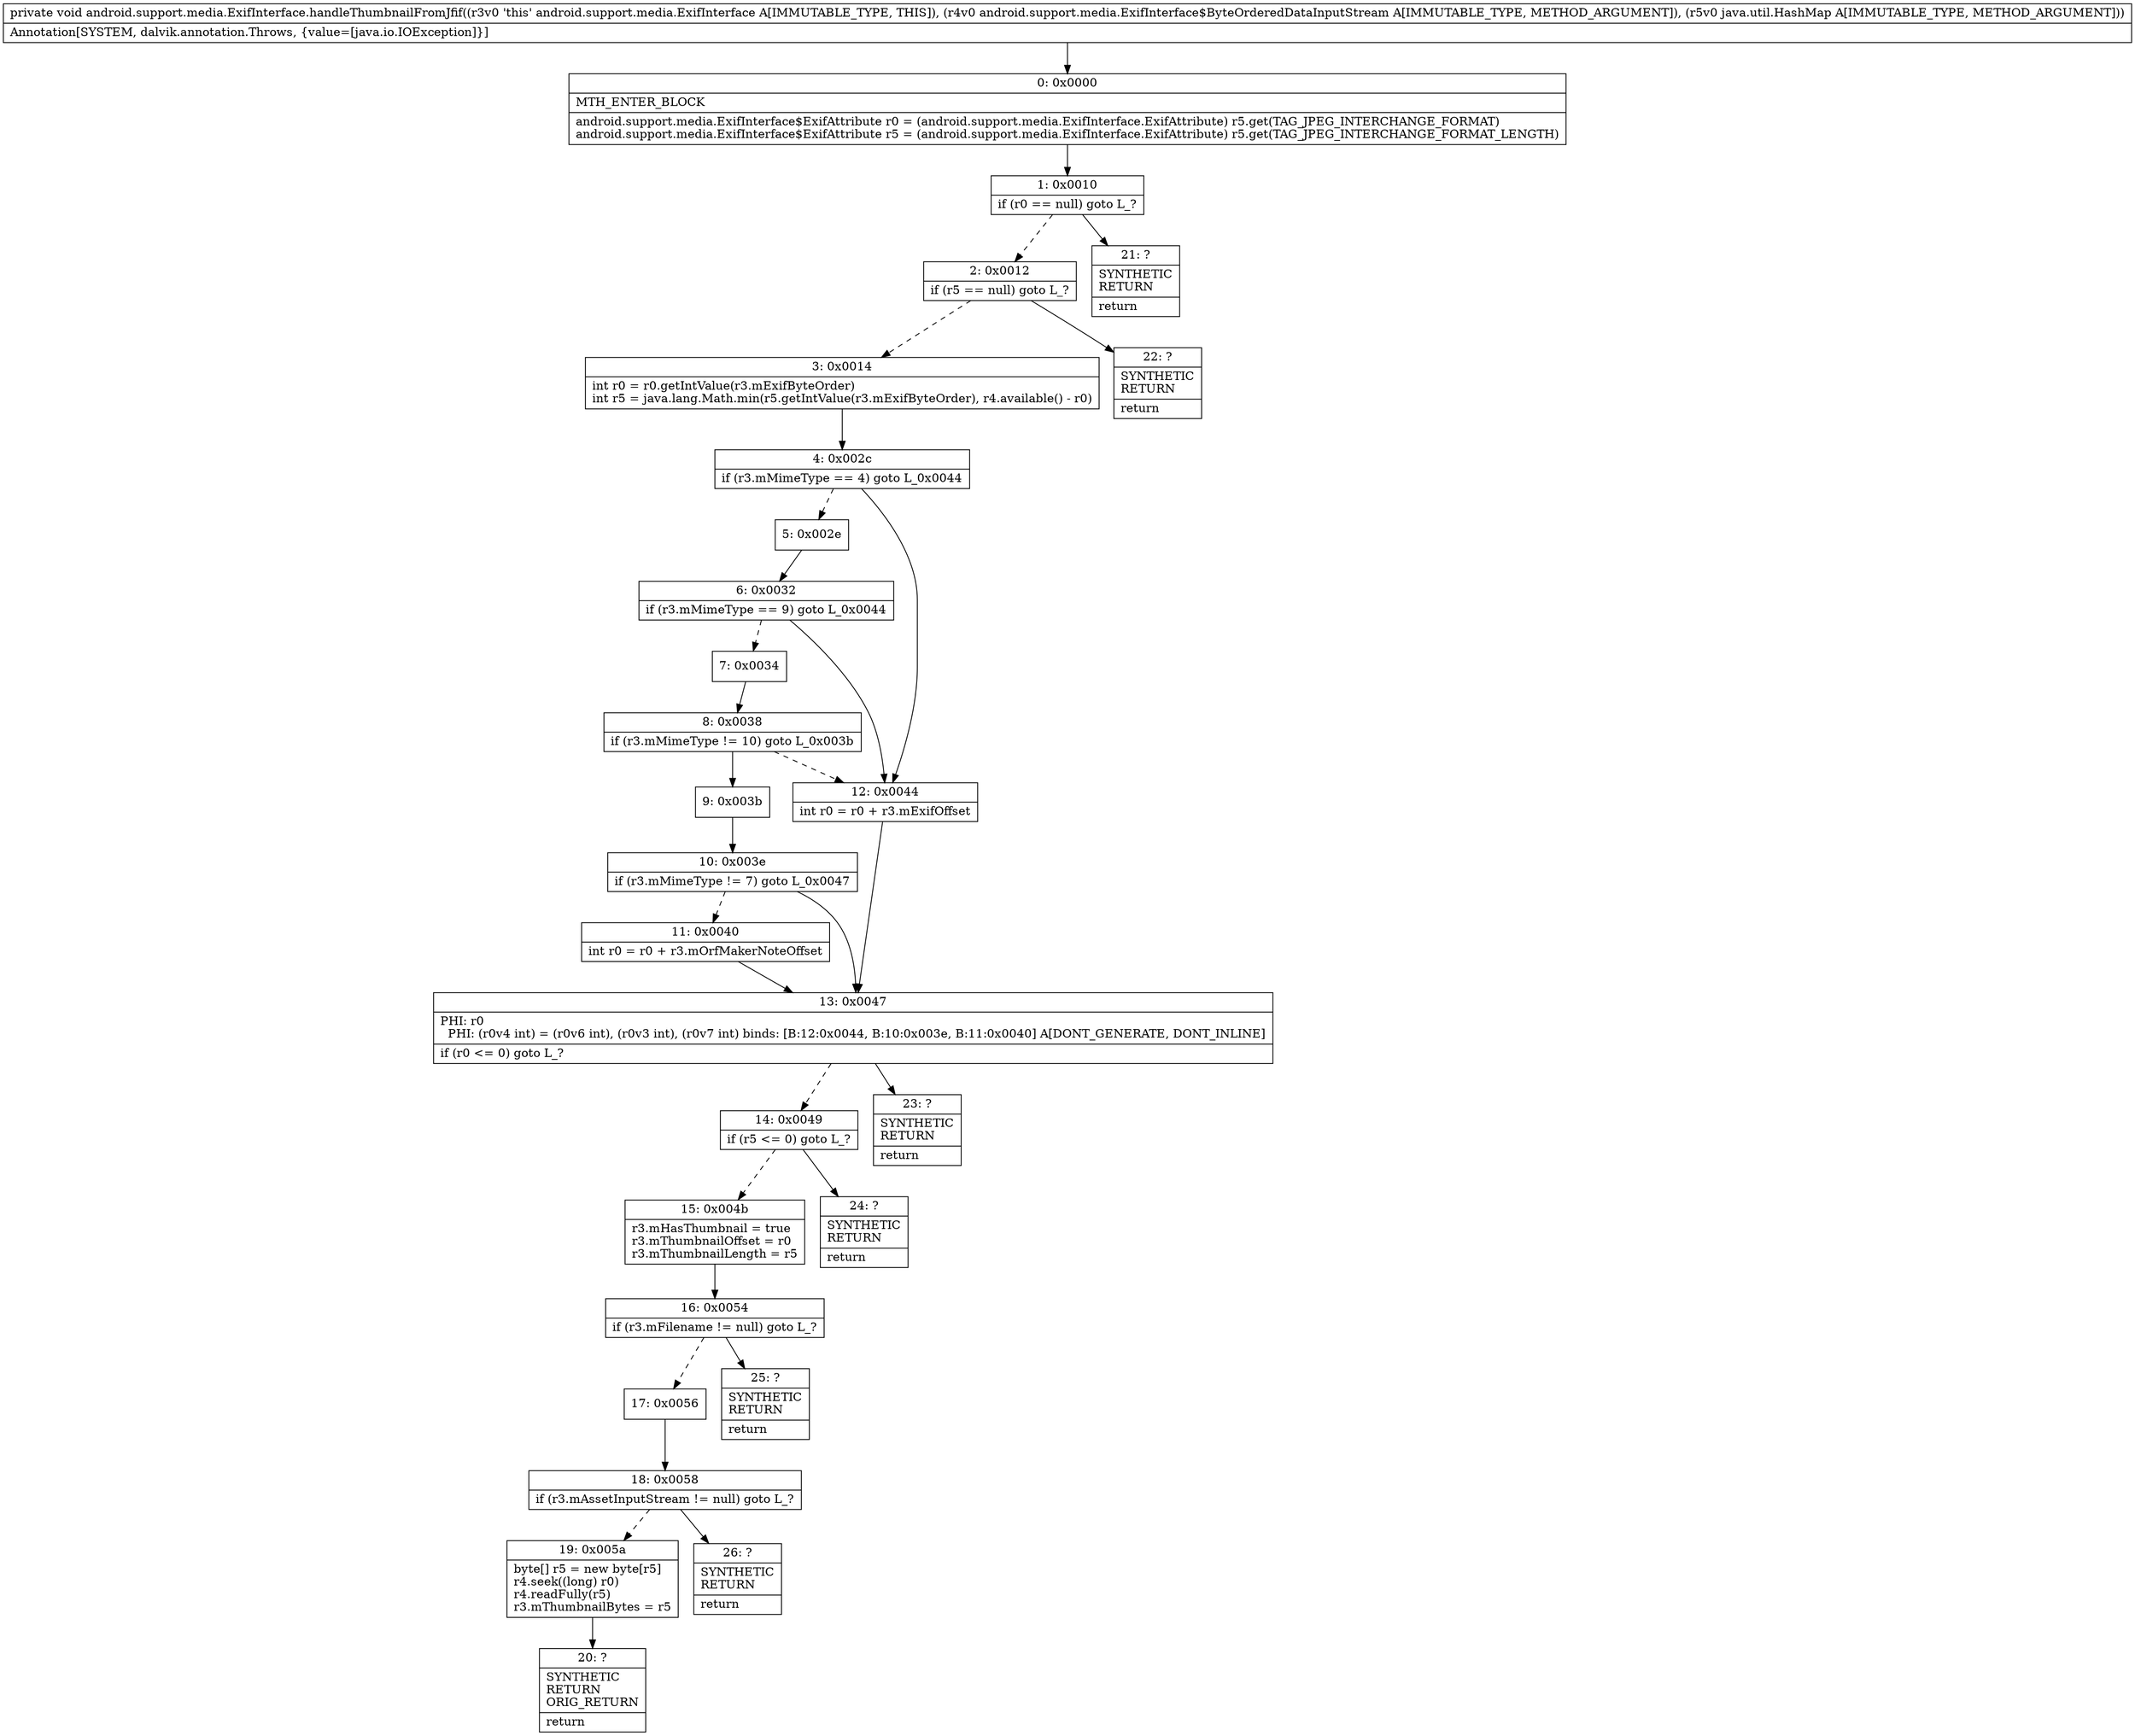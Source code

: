 digraph "CFG forandroid.support.media.ExifInterface.handleThumbnailFromJfif(Landroid\/support\/media\/ExifInterface$ByteOrderedDataInputStream;Ljava\/util\/HashMap;)V" {
Node_0 [shape=record,label="{0\:\ 0x0000|MTH_ENTER_BLOCK\l|android.support.media.ExifInterface$ExifAttribute r0 = (android.support.media.ExifInterface.ExifAttribute) r5.get(TAG_JPEG_INTERCHANGE_FORMAT)\landroid.support.media.ExifInterface$ExifAttribute r5 = (android.support.media.ExifInterface.ExifAttribute) r5.get(TAG_JPEG_INTERCHANGE_FORMAT_LENGTH)\l}"];
Node_1 [shape=record,label="{1\:\ 0x0010|if (r0 == null) goto L_?\l}"];
Node_2 [shape=record,label="{2\:\ 0x0012|if (r5 == null) goto L_?\l}"];
Node_3 [shape=record,label="{3\:\ 0x0014|int r0 = r0.getIntValue(r3.mExifByteOrder)\lint r5 = java.lang.Math.min(r5.getIntValue(r3.mExifByteOrder), r4.available() \- r0)\l}"];
Node_4 [shape=record,label="{4\:\ 0x002c|if (r3.mMimeType == 4) goto L_0x0044\l}"];
Node_5 [shape=record,label="{5\:\ 0x002e}"];
Node_6 [shape=record,label="{6\:\ 0x0032|if (r3.mMimeType == 9) goto L_0x0044\l}"];
Node_7 [shape=record,label="{7\:\ 0x0034}"];
Node_8 [shape=record,label="{8\:\ 0x0038|if (r3.mMimeType != 10) goto L_0x003b\l}"];
Node_9 [shape=record,label="{9\:\ 0x003b}"];
Node_10 [shape=record,label="{10\:\ 0x003e|if (r3.mMimeType != 7) goto L_0x0047\l}"];
Node_11 [shape=record,label="{11\:\ 0x0040|int r0 = r0 + r3.mOrfMakerNoteOffset\l}"];
Node_12 [shape=record,label="{12\:\ 0x0044|int r0 = r0 + r3.mExifOffset\l}"];
Node_13 [shape=record,label="{13\:\ 0x0047|PHI: r0 \l  PHI: (r0v4 int) = (r0v6 int), (r0v3 int), (r0v7 int) binds: [B:12:0x0044, B:10:0x003e, B:11:0x0040] A[DONT_GENERATE, DONT_INLINE]\l|if (r0 \<= 0) goto L_?\l}"];
Node_14 [shape=record,label="{14\:\ 0x0049|if (r5 \<= 0) goto L_?\l}"];
Node_15 [shape=record,label="{15\:\ 0x004b|r3.mHasThumbnail = true\lr3.mThumbnailOffset = r0\lr3.mThumbnailLength = r5\l}"];
Node_16 [shape=record,label="{16\:\ 0x0054|if (r3.mFilename != null) goto L_?\l}"];
Node_17 [shape=record,label="{17\:\ 0x0056}"];
Node_18 [shape=record,label="{18\:\ 0x0058|if (r3.mAssetInputStream != null) goto L_?\l}"];
Node_19 [shape=record,label="{19\:\ 0x005a|byte[] r5 = new byte[r5]\lr4.seek((long) r0)\lr4.readFully(r5)\lr3.mThumbnailBytes = r5\l}"];
Node_20 [shape=record,label="{20\:\ ?|SYNTHETIC\lRETURN\lORIG_RETURN\l|return\l}"];
Node_21 [shape=record,label="{21\:\ ?|SYNTHETIC\lRETURN\l|return\l}"];
Node_22 [shape=record,label="{22\:\ ?|SYNTHETIC\lRETURN\l|return\l}"];
Node_23 [shape=record,label="{23\:\ ?|SYNTHETIC\lRETURN\l|return\l}"];
Node_24 [shape=record,label="{24\:\ ?|SYNTHETIC\lRETURN\l|return\l}"];
Node_25 [shape=record,label="{25\:\ ?|SYNTHETIC\lRETURN\l|return\l}"];
Node_26 [shape=record,label="{26\:\ ?|SYNTHETIC\lRETURN\l|return\l}"];
MethodNode[shape=record,label="{private void android.support.media.ExifInterface.handleThumbnailFromJfif((r3v0 'this' android.support.media.ExifInterface A[IMMUTABLE_TYPE, THIS]), (r4v0 android.support.media.ExifInterface$ByteOrderedDataInputStream A[IMMUTABLE_TYPE, METHOD_ARGUMENT]), (r5v0 java.util.HashMap A[IMMUTABLE_TYPE, METHOD_ARGUMENT]))  | Annotation[SYSTEM, dalvik.annotation.Throws, \{value=[java.io.IOException]\}]\l}"];
MethodNode -> Node_0;
Node_0 -> Node_1;
Node_1 -> Node_2[style=dashed];
Node_1 -> Node_21;
Node_2 -> Node_3[style=dashed];
Node_2 -> Node_22;
Node_3 -> Node_4;
Node_4 -> Node_5[style=dashed];
Node_4 -> Node_12;
Node_5 -> Node_6;
Node_6 -> Node_7[style=dashed];
Node_6 -> Node_12;
Node_7 -> Node_8;
Node_8 -> Node_9;
Node_8 -> Node_12[style=dashed];
Node_9 -> Node_10;
Node_10 -> Node_11[style=dashed];
Node_10 -> Node_13;
Node_11 -> Node_13;
Node_12 -> Node_13;
Node_13 -> Node_14[style=dashed];
Node_13 -> Node_23;
Node_14 -> Node_15[style=dashed];
Node_14 -> Node_24;
Node_15 -> Node_16;
Node_16 -> Node_17[style=dashed];
Node_16 -> Node_25;
Node_17 -> Node_18;
Node_18 -> Node_19[style=dashed];
Node_18 -> Node_26;
Node_19 -> Node_20;
}

